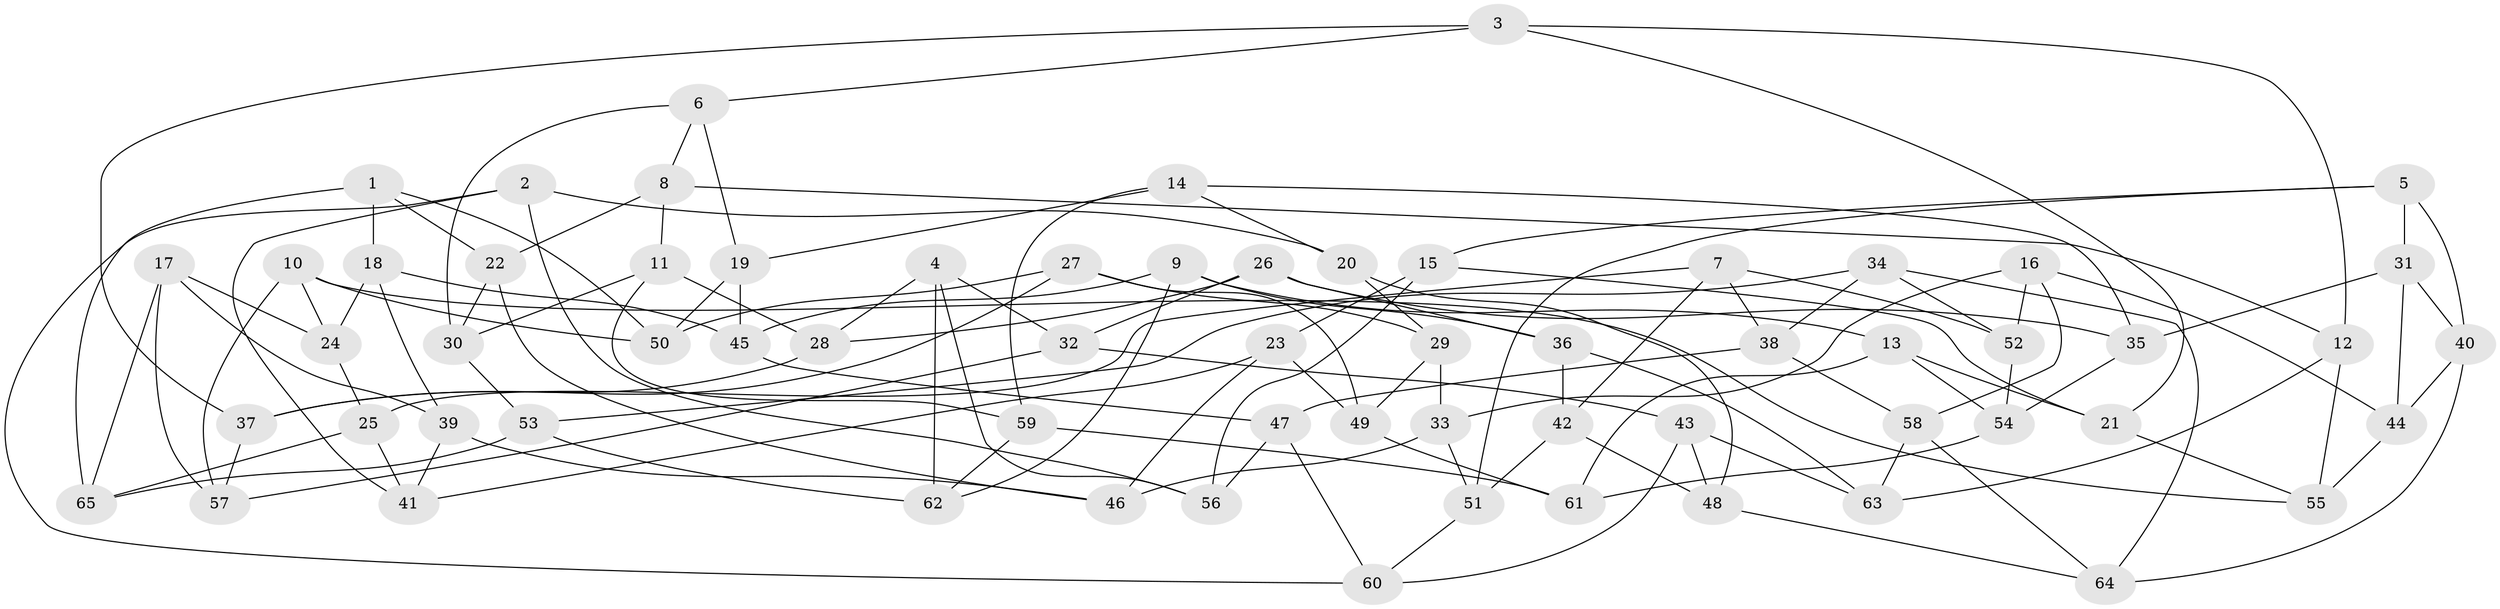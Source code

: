 // coarse degree distribution, {6: 0.4864864864864865, 5: 0.2702702702702703, 4: 0.1891891891891892, 3: 0.05405405405405406}
// Generated by graph-tools (version 1.1) at 2025/42/03/06/25 10:42:18]
// undirected, 65 vertices, 130 edges
graph export_dot {
graph [start="1"]
  node [color=gray90,style=filled];
  1;
  2;
  3;
  4;
  5;
  6;
  7;
  8;
  9;
  10;
  11;
  12;
  13;
  14;
  15;
  16;
  17;
  18;
  19;
  20;
  21;
  22;
  23;
  24;
  25;
  26;
  27;
  28;
  29;
  30;
  31;
  32;
  33;
  34;
  35;
  36;
  37;
  38;
  39;
  40;
  41;
  42;
  43;
  44;
  45;
  46;
  47;
  48;
  49;
  50;
  51;
  52;
  53;
  54;
  55;
  56;
  57;
  58;
  59;
  60;
  61;
  62;
  63;
  64;
  65;
  1 -- 65;
  1 -- 18;
  1 -- 50;
  1 -- 22;
  2 -- 56;
  2 -- 20;
  2 -- 41;
  2 -- 60;
  3 -- 12;
  3 -- 6;
  3 -- 21;
  3 -- 37;
  4 -- 62;
  4 -- 56;
  4 -- 28;
  4 -- 32;
  5 -- 40;
  5 -- 51;
  5 -- 31;
  5 -- 15;
  6 -- 8;
  6 -- 19;
  6 -- 30;
  7 -- 38;
  7 -- 52;
  7 -- 42;
  7 -- 25;
  8 -- 22;
  8 -- 12;
  8 -- 11;
  9 -- 36;
  9 -- 45;
  9 -- 62;
  9 -- 13;
  10 -- 57;
  10 -- 55;
  10 -- 24;
  10 -- 50;
  11 -- 59;
  11 -- 28;
  11 -- 30;
  12 -- 63;
  12 -- 55;
  13 -- 21;
  13 -- 54;
  13 -- 61;
  14 -- 19;
  14 -- 59;
  14 -- 20;
  14 -- 35;
  15 -- 23;
  15 -- 21;
  15 -- 56;
  16 -- 44;
  16 -- 58;
  16 -- 33;
  16 -- 52;
  17 -- 57;
  17 -- 65;
  17 -- 24;
  17 -- 39;
  18 -- 24;
  18 -- 39;
  18 -- 45;
  19 -- 45;
  19 -- 50;
  20 -- 29;
  20 -- 48;
  21 -- 55;
  22 -- 46;
  22 -- 30;
  23 -- 41;
  23 -- 49;
  23 -- 46;
  24 -- 25;
  25 -- 65;
  25 -- 41;
  26 -- 35;
  26 -- 28;
  26 -- 32;
  26 -- 36;
  27 -- 49;
  27 -- 37;
  27 -- 29;
  27 -- 50;
  28 -- 37;
  29 -- 49;
  29 -- 33;
  30 -- 53;
  31 -- 40;
  31 -- 35;
  31 -- 44;
  32 -- 57;
  32 -- 43;
  33 -- 51;
  33 -- 46;
  34 -- 53;
  34 -- 64;
  34 -- 52;
  34 -- 38;
  35 -- 54;
  36 -- 42;
  36 -- 63;
  37 -- 57;
  38 -- 58;
  38 -- 47;
  39 -- 41;
  39 -- 46;
  40 -- 44;
  40 -- 64;
  42 -- 51;
  42 -- 48;
  43 -- 48;
  43 -- 60;
  43 -- 63;
  44 -- 55;
  45 -- 47;
  47 -- 56;
  47 -- 60;
  48 -- 64;
  49 -- 61;
  51 -- 60;
  52 -- 54;
  53 -- 65;
  53 -- 62;
  54 -- 61;
  58 -- 63;
  58 -- 64;
  59 -- 61;
  59 -- 62;
}
